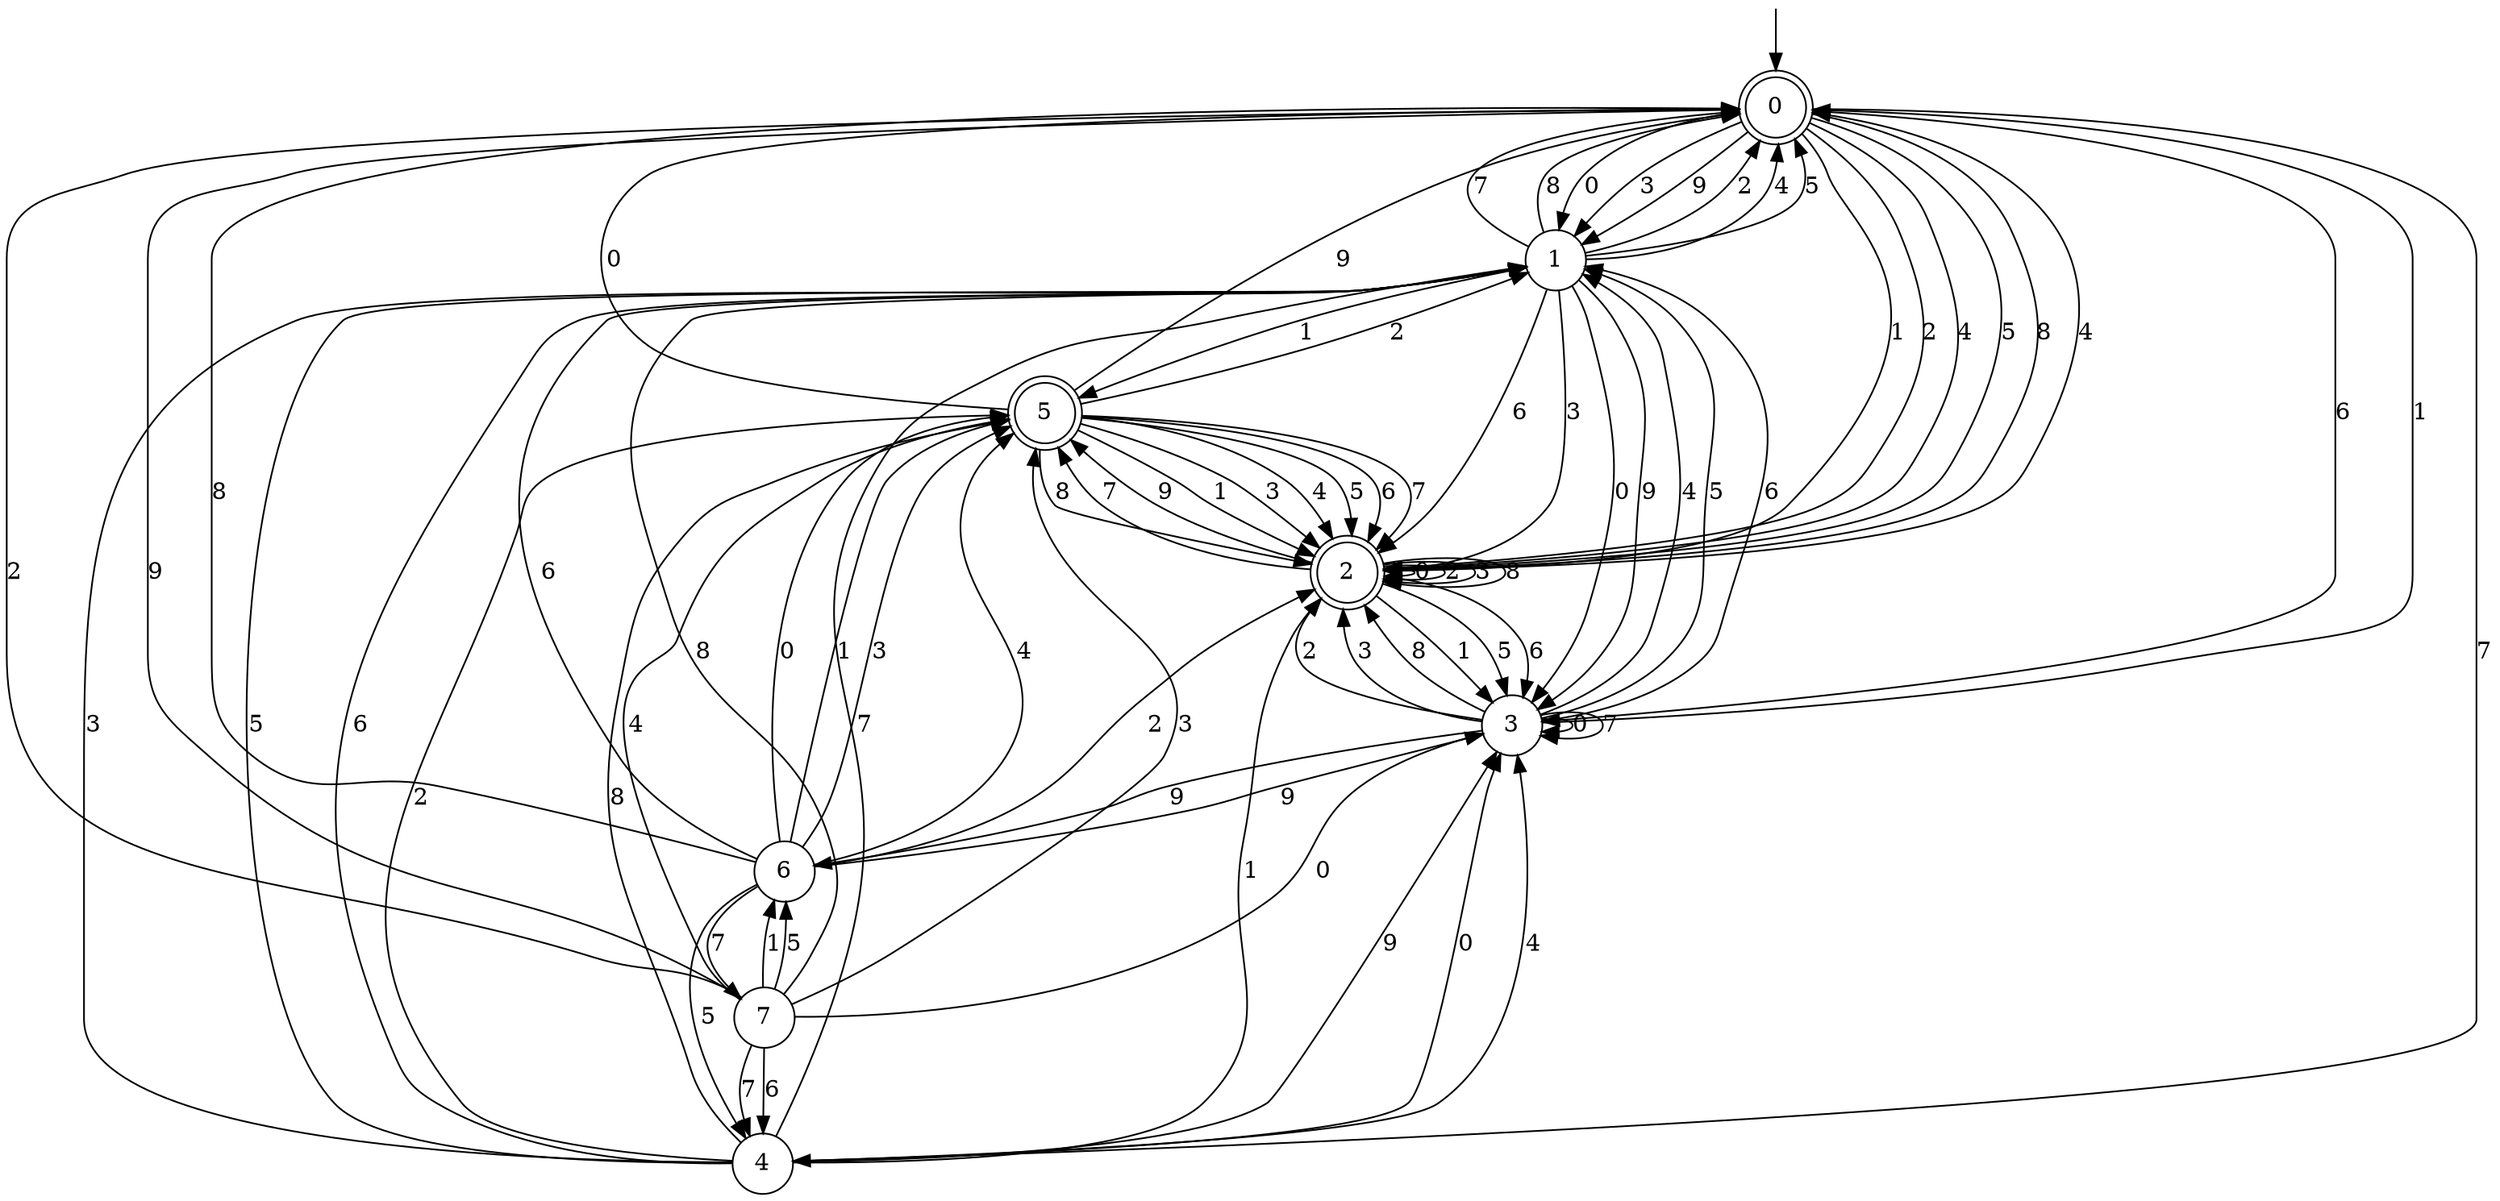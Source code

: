 digraph g {

	s0 [shape="doublecircle" label="0"];
	s1 [shape="circle" label="1"];
	s2 [shape="doublecircle" label="2"];
	s3 [shape="circle" label="3"];
	s4 [shape="circle" label="4"];
	s5 [shape="doublecircle" label="5"];
	s6 [shape="circle" label="6"];
	s7 [shape="circle" label="7"];
	s0 -> s1 [label="0"];
	s0 -> s2 [label="1"];
	s0 -> s2 [label="2"];
	s0 -> s1 [label="3"];
	s0 -> s2 [label="4"];
	s0 -> s2 [label="5"];
	s0 -> s3 [label="6"];
	s0 -> s4 [label="7"];
	s0 -> s2 [label="8"];
	s0 -> s1 [label="9"];
	s1 -> s3 [label="0"];
	s1 -> s5 [label="1"];
	s1 -> s0 [label="2"];
	s1 -> s2 [label="3"];
	s1 -> s0 [label="4"];
	s1 -> s0 [label="5"];
	s1 -> s2 [label="6"];
	s1 -> s0 [label="7"];
	s1 -> s0 [label="8"];
	s1 -> s3 [label="9"];
	s2 -> s2 [label="0"];
	s2 -> s3 [label="1"];
	s2 -> s2 [label="2"];
	s2 -> s2 [label="3"];
	s2 -> s0 [label="4"];
	s2 -> s3 [label="5"];
	s2 -> s3 [label="6"];
	s2 -> s5 [label="7"];
	s2 -> s2 [label="8"];
	s2 -> s5 [label="9"];
	s3 -> s3 [label="0"];
	s3 -> s0 [label="1"];
	s3 -> s2 [label="2"];
	s3 -> s2 [label="3"];
	s3 -> s1 [label="4"];
	s3 -> s1 [label="5"];
	s3 -> s1 [label="6"];
	s3 -> s3 [label="7"];
	s3 -> s2 [label="8"];
	s3 -> s6 [label="9"];
	s4 -> s3 [label="0"];
	s4 -> s2 [label="1"];
	s4 -> s5 [label="2"];
	s4 -> s1 [label="3"];
	s4 -> s3 [label="4"];
	s4 -> s1 [label="5"];
	s4 -> s1 [label="6"];
	s4 -> s1 [label="7"];
	s4 -> s5 [label="8"];
	s4 -> s3 [label="9"];
	s5 -> s0 [label="0"];
	s5 -> s2 [label="1"];
	s5 -> s1 [label="2"];
	s5 -> s2 [label="3"];
	s5 -> s2 [label="4"];
	s5 -> s2 [label="5"];
	s5 -> s2 [label="6"];
	s5 -> s2 [label="7"];
	s5 -> s2 [label="8"];
	s5 -> s0 [label="9"];
	s6 -> s5 [label="0"];
	s6 -> s5 [label="1"];
	s6 -> s2 [label="2"];
	s6 -> s5 [label="3"];
	s6 -> s5 [label="4"];
	s6 -> s4 [label="5"];
	s6 -> s1 [label="6"];
	s6 -> s7 [label="7"];
	s6 -> s0 [label="8"];
	s6 -> s3 [label="9"];
	s7 -> s3 [label="0"];
	s7 -> s6 [label="1"];
	s7 -> s0 [label="2"];
	s7 -> s5 [label="3"];
	s7 -> s5 [label="4"];
	s7 -> s6 [label="5"];
	s7 -> s4 [label="6"];
	s7 -> s4 [label="7"];
	s7 -> s1 [label="8"];
	s7 -> s0 [label="9"];

__start0 [label="" shape="none" width="0" height="0"];
__start0 -> s0;

}
